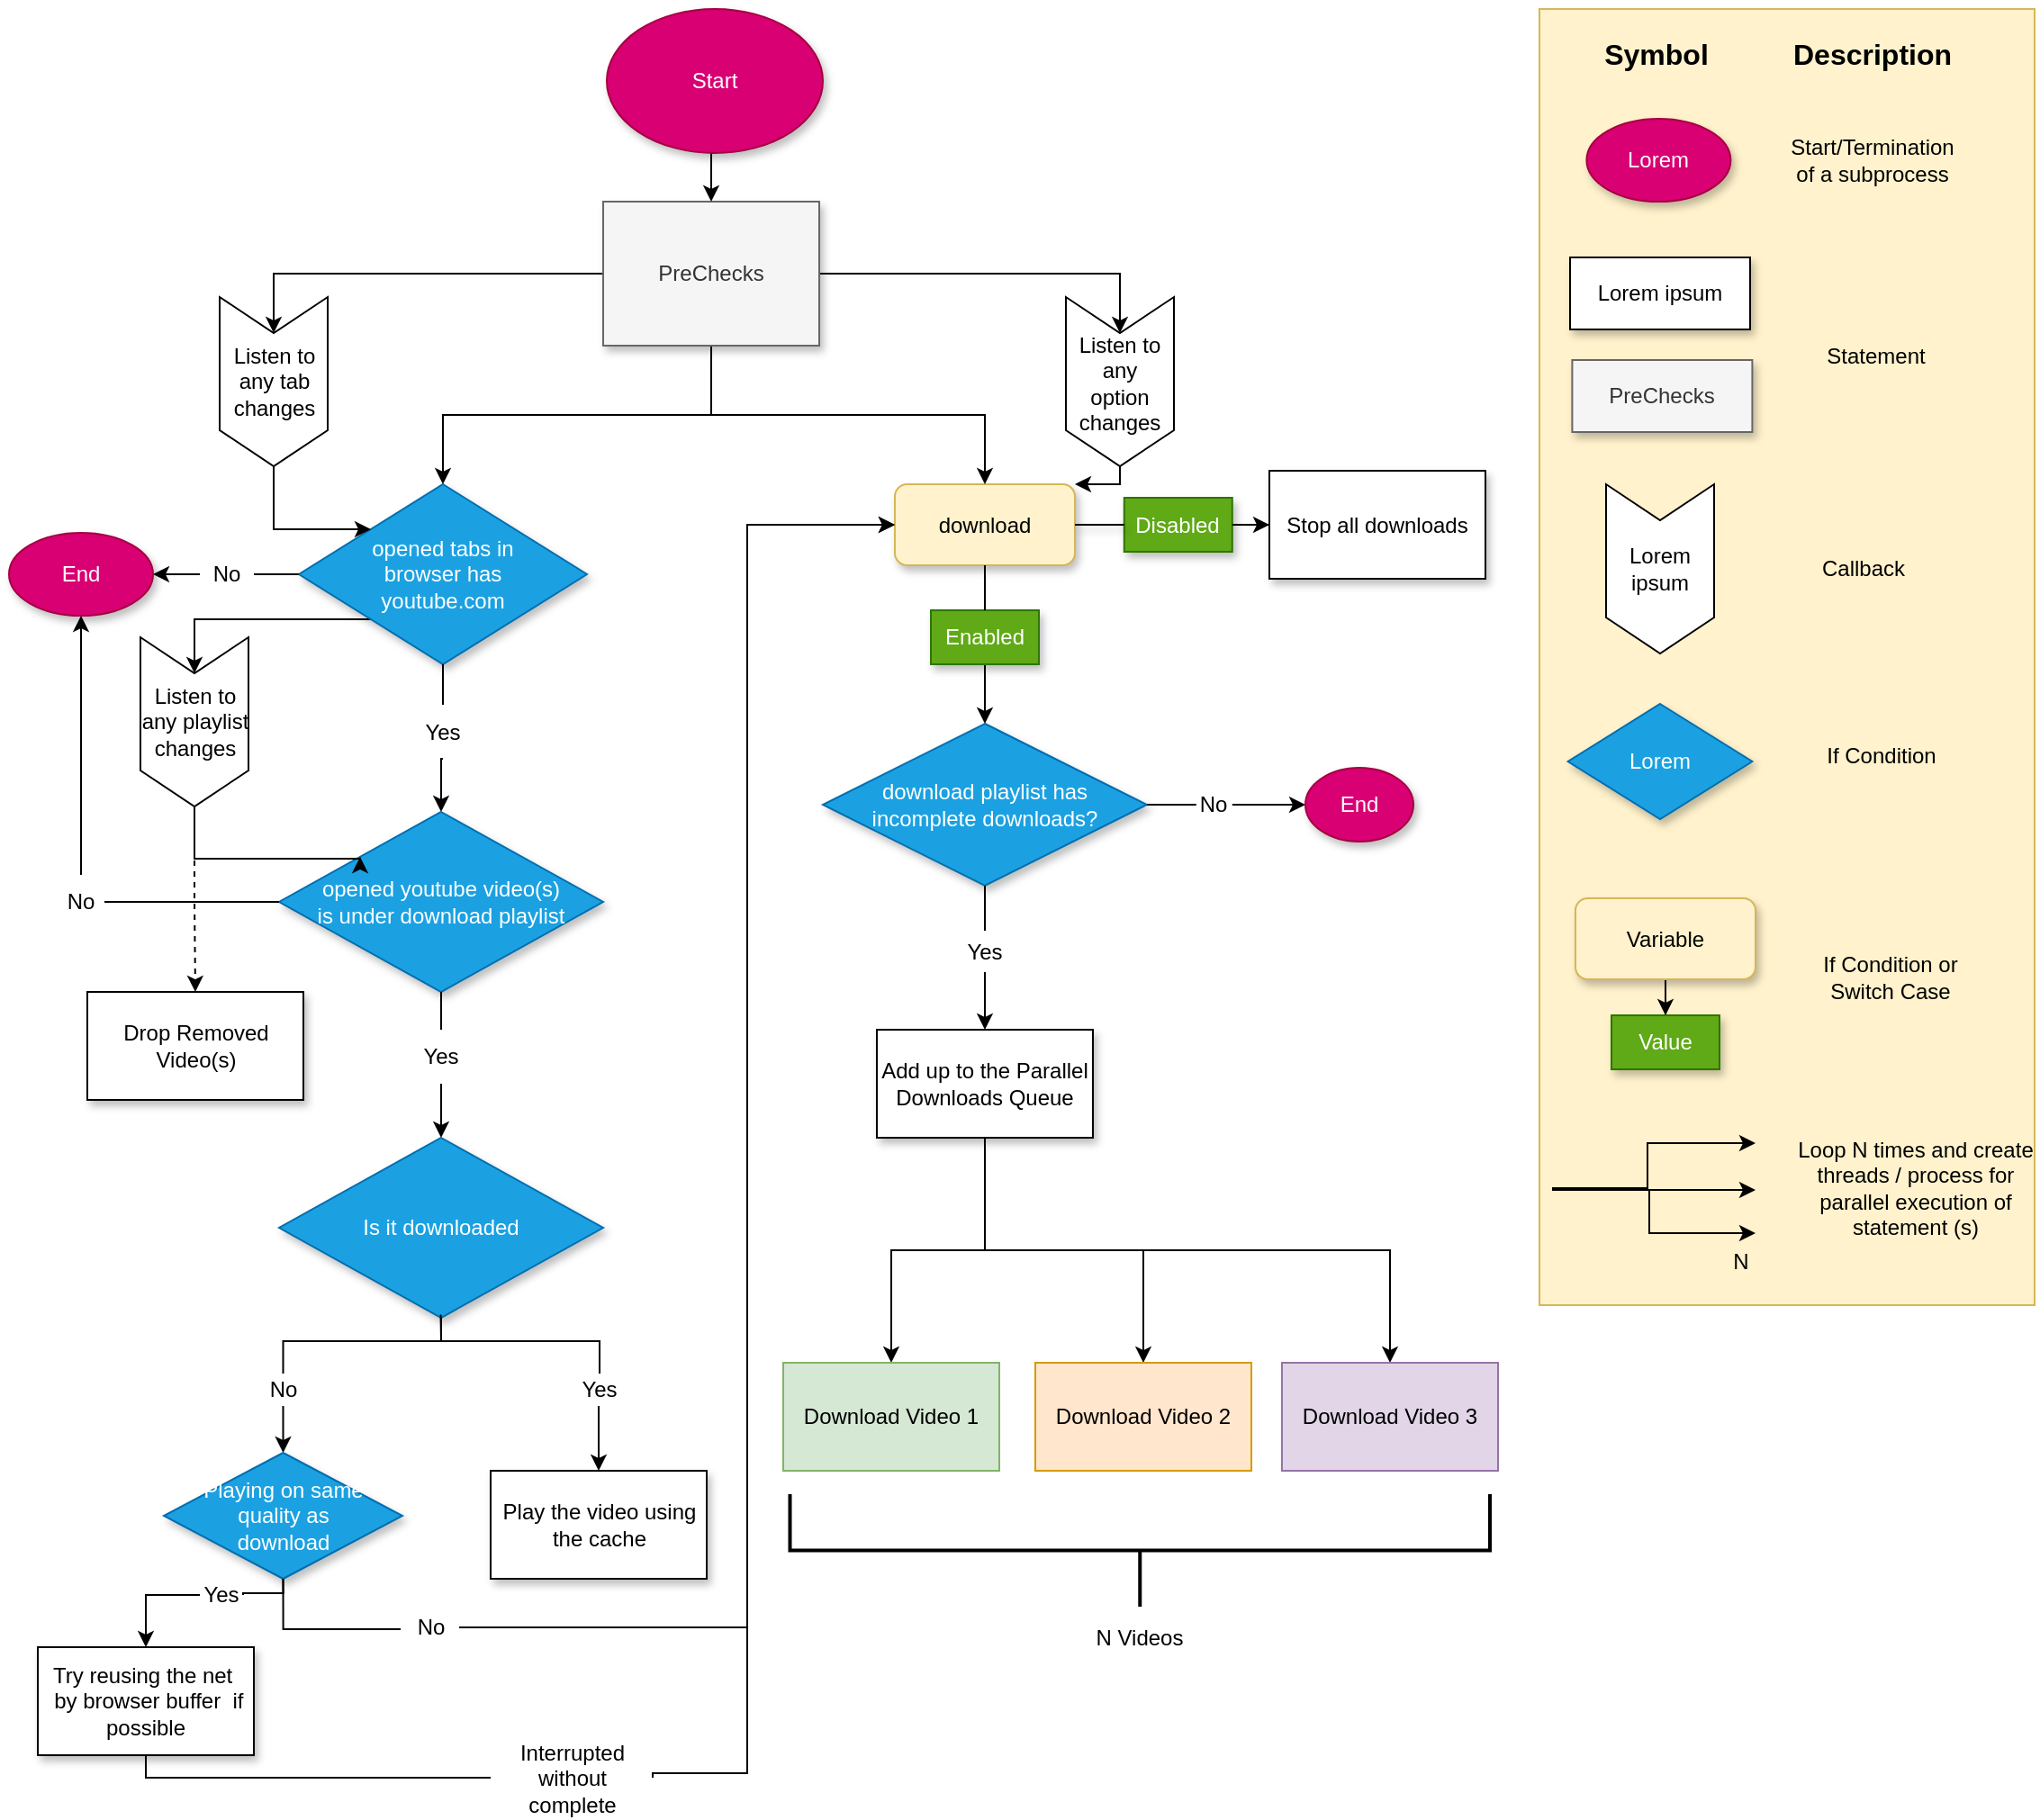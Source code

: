 <mxfile version="16.6.6" type="device"><diagram id="C5RBs43oDa-KdzZeNtuy" name="Page-1"><mxGraphModel dx="1341" dy="897" grid="1" gridSize="10" guides="1" tooltips="1" connect="1" arrows="1" fold="1" page="1" pageScale="1" pageWidth="827" pageHeight="1169" math="0" shadow="0"><root><mxCell id="WIyWlLk6GJQsqaUBKTNV-0"/><mxCell id="WIyWlLk6GJQsqaUBKTNV-1" parent="WIyWlLk6GJQsqaUBKTNV-0"/><mxCell id="g2Eru3Vb_Q3hz2k5JUSL-22" value="" style="rounded=0;whiteSpace=wrap;html=1;fontSize=12;fillColor=#fff2cc;strokeColor=#d6b656;" vertex="1" parent="WIyWlLk6GJQsqaUBKTNV-1"><mxGeometry x="850" y="10" width="275" height="720" as="geometry"/></mxCell><mxCell id="2bYjkPS5mEtL8KC3HTQ3-39" value="" style="edgeStyle=orthogonalEdgeStyle;rounded=0;orthogonalLoop=1;jettySize=auto;html=1;startArrow=none;" parent="WIyWlLk6GJQsqaUBKTNV-1" source="GdxFagUwoLOyo0hT2y4M-41" target="GdxFagUwoLOyo0hT2y4M-39" edge="1"><mxGeometry relative="1" as="geometry"/></mxCell><mxCell id="2bYjkPS5mEtL8KC3HTQ3-59" style="edgeStyle=orthogonalEdgeStyle;rounded=0;orthogonalLoop=1;jettySize=auto;html=1;exitX=0;exitY=1;exitDx=0;exitDy=0;entryX=0;entryY=0.5;entryDx=0;entryDy=0;" parent="WIyWlLk6GJQsqaUBKTNV-1" source="GdxFagUwoLOyo0hT2y4M-3" target="2bYjkPS5mEtL8KC3HTQ3-61" edge="1"><mxGeometry relative="1" as="geometry"><mxPoint x="70" y="557" as="targetPoint"/><Array as="points"><mxPoint x="103" y="349"/></Array></mxGeometry></mxCell><mxCell id="2bYjkPS5mEtL8KC3HTQ3-87" style="edgeStyle=orthogonalEdgeStyle;rounded=0;orthogonalLoop=1;jettySize=auto;html=1;exitX=0.5;exitY=1;exitDx=0;exitDy=0;entryX=0.5;entryY=0;entryDx=0;entryDy=0;startArrow=none;" parent="WIyWlLk6GJQsqaUBKTNV-1" source="GdxFagUwoLOyo0hT2y4M-43" target="GdxFagUwoLOyo0hT2y4M-7" edge="1"><mxGeometry relative="1" as="geometry"/></mxCell><mxCell id="GdxFagUwoLOyo0hT2y4M-3" value="opened tabs in browser has youtube.com" style="rhombus;whiteSpace=wrap;html=1;spacingTop=0;spacing=20;rounded=0;shadow=1;fillColor=#1ba1e2;fontColor=#ffffff;strokeColor=#006EAF;" parent="WIyWlLk6GJQsqaUBKTNV-1" vertex="1"><mxGeometry x="161" y="274" width="160" height="100" as="geometry"/></mxCell><mxCell id="2bYjkPS5mEtL8KC3HTQ3-5" value="" style="edgeStyle=orthogonalEdgeStyle;rounded=0;orthogonalLoop=1;jettySize=auto;html=1;startArrow=none;" parent="WIyWlLk6GJQsqaUBKTNV-1" source="2bYjkPS5mEtL8KC3HTQ3-22" target="2bYjkPS5mEtL8KC3HTQ3-4" edge="1"><mxGeometry relative="1" as="geometry"/></mxCell><mxCell id="2bYjkPS5mEtL8KC3HTQ3-36" style="edgeStyle=orthogonalEdgeStyle;rounded=0;orthogonalLoop=1;jettySize=auto;html=1;exitX=1;exitY=0.5;exitDx=0;exitDy=0;startArrow=none;" parent="WIyWlLk6GJQsqaUBKTNV-1" source="2bYjkPS5mEtL8KC3HTQ3-27" target="2bYjkPS5mEtL8KC3HTQ3-34" edge="1"><mxGeometry relative="1" as="geometry"/></mxCell><mxCell id="GdxFagUwoLOyo0hT2y4M-5" value="&lt;span&gt;download playlist&amp;nbsp;&lt;/span&gt;&lt;span&gt;has incomplete&amp;nbsp;&lt;/span&gt;&lt;span&gt;downloads?&lt;/span&gt;" style="rhombus;whiteSpace=wrap;html=1;shadow=1;rounded=0;fillColor=#1ba1e2;fontColor=#ffffff;strokeColor=#006EAF;" parent="WIyWlLk6GJQsqaUBKTNV-1" vertex="1"><mxGeometry x="452" y="407" width="180" height="90" as="geometry"/></mxCell><mxCell id="2bYjkPS5mEtL8KC3HTQ3-41" style="edgeStyle=orthogonalEdgeStyle;rounded=0;orthogonalLoop=1;jettySize=auto;html=1;exitX=0.5;exitY=0;exitDx=0;exitDy=0;startArrow=none;" parent="WIyWlLk6GJQsqaUBKTNV-1" source="2bYjkPS5mEtL8KC3HTQ3-42" target="GdxFagUwoLOyo0hT2y4M-39" edge="1"><mxGeometry relative="1" as="geometry"/></mxCell><mxCell id="2bYjkPS5mEtL8KC3HTQ3-46" value="" style="edgeStyle=orthogonalEdgeStyle;rounded=0;orthogonalLoop=1;jettySize=auto;html=1;startArrow=none;" parent="WIyWlLk6GJQsqaUBKTNV-1" source="2bYjkPS5mEtL8KC3HTQ3-45" target="2bYjkPS5mEtL8KC3HTQ3-44" edge="1"><mxGeometry relative="1" as="geometry"/></mxCell><mxCell id="GdxFagUwoLOyo0hT2y4M-7" value="opened youtube video(s) is under download playlist" style="rhombus;whiteSpace=wrap;html=1;spacingTop=0;spacing=20;rounded=0;shadow=1;fillColor=#1ba1e2;fontColor=#ffffff;strokeColor=#006EAF;" parent="WIyWlLk6GJQsqaUBKTNV-1" vertex="1"><mxGeometry x="150" y="456" width="180" height="100" as="geometry"/></mxCell><mxCell id="2bYjkPS5mEtL8KC3HTQ3-24" style="edgeStyle=orthogonalEdgeStyle;rounded=0;orthogonalLoop=1;jettySize=auto;html=1;exitX=0.5;exitY=1;exitDx=0;exitDy=0;startArrow=none;" parent="WIyWlLk6GJQsqaUBKTNV-1" source="GdxFagUwoLOyo0hT2y4M-17" target="GdxFagUwoLOyo0hT2y4M-5" edge="1"><mxGeometry relative="1" as="geometry"/></mxCell><mxCell id="GdxFagUwoLOyo0hT2y4M-15" value="download" style="rounded=1;whiteSpace=wrap;html=1;shadow=1;labelBackgroundColor=none;fillColor=#fff2cc;strokeColor=#d6b656;" parent="WIyWlLk6GJQsqaUBKTNV-1" vertex="1"><mxGeometry x="492" y="274" width="100" height="45" as="geometry"/></mxCell><mxCell id="2bYjkPS5mEtL8KC3HTQ3-67" style="edgeStyle=orthogonalEdgeStyle;rounded=0;orthogonalLoop=1;jettySize=auto;html=1;exitX=1;exitY=0.5;exitDx=0;exitDy=0;entryX=0;entryY=0.5;entryDx=0;entryDy=0;startArrow=none;" parent="WIyWlLk6GJQsqaUBKTNV-1" source="2bYjkPS5mEtL8KC3HTQ3-68" target="GdxFagUwoLOyo0hT2y4M-15" edge="1"><mxGeometry relative="1" as="geometry"><mxPoint x="410" y="298.569" as="targetPoint"/><Array as="points"><mxPoint x="358" y="990"/><mxPoint x="410" y="990"/><mxPoint x="410" y="297"/></Array></mxGeometry></mxCell><mxCell id="GdxFagUwoLOyo0hT2y4M-19" value="Try reusing the net&amp;nbsp; &amp;nbsp;by browser buffer&amp;nbsp; if possible" style="rounded=0;whiteSpace=wrap;html=1;shadow=1;labelBackgroundColor=none;direction=west;" parent="WIyWlLk6GJQsqaUBKTNV-1" vertex="1"><mxGeometry x="16" y="920" width="120" height="60" as="geometry"/></mxCell><mxCell id="GdxFagUwoLOyo0hT2y4M-39" value="End" style="ellipse;whiteSpace=wrap;html=1;fillColor=#d80073;strokeColor=#A50040;fontColor=#ffffff;spacingTop=0;spacing=20;rounded=0;shadow=1;" parent="WIyWlLk6GJQsqaUBKTNV-1" vertex="1"><mxGeometry y="301" width="80" height="46" as="geometry"/></mxCell><mxCell id="2bYjkPS5mEtL8KC3HTQ3-38" style="edgeStyle=orthogonalEdgeStyle;rounded=0;orthogonalLoop=1;jettySize=auto;html=1;exitX=0.5;exitY=1;exitDx=0;exitDy=0;entryX=0.5;entryY=0;entryDx=0;entryDy=0;startArrow=none;" parent="WIyWlLk6GJQsqaUBKTNV-1" source="GdxFagUwoLOyo0hT2y4M-0" target="GdxFagUwoLOyo0hT2y4M-3" edge="1"><mxGeometry relative="1" as="geometry"><mxPoint x="350" y="167" as="sourcePoint"/></mxGeometry></mxCell><mxCell id="BfVUj2cMLRHKawAJQJUa-1" value="Disabled" style="text;html=1;align=center;verticalAlign=middle;whiteSpace=wrap;rounded=0;shadow=1;labelBackgroundColor=none;fillColor=#60a917;strokeColor=#2D7600;fontColor=#ffffff;" parent="WIyWlLk6GJQsqaUBKTNV-1" vertex="1"><mxGeometry x="619.38" y="281.5" width="60" height="30" as="geometry"/></mxCell><mxCell id="BfVUj2cMLRHKawAJQJUa-2" value="" style="edgeStyle=orthogonalEdgeStyle;rounded=0;orthogonalLoop=1;jettySize=auto;html=1;shadow=1;fillColor=#1ba1e2;strokeColor=#000000;endArrow=none;" parent="WIyWlLk6GJQsqaUBKTNV-1" source="GdxFagUwoLOyo0hT2y4M-15" target="BfVUj2cMLRHKawAJQJUa-1" edge="1"><mxGeometry relative="1" as="geometry"><mxPoint x="527" y="296.5" as="sourcePoint"/><mxPoint x="567" y="306.5" as="targetPoint"/></mxGeometry></mxCell><mxCell id="2bYjkPS5mEtL8KC3HTQ3-15" style="edgeStyle=orthogonalEdgeStyle;rounded=0;orthogonalLoop=1;jettySize=auto;html=1;exitX=0.5;exitY=1;exitDx=0;exitDy=0;" parent="WIyWlLk6GJQsqaUBKTNV-1" source="2bYjkPS5mEtL8KC3HTQ3-4" target="2bYjkPS5mEtL8KC3HTQ3-12" edge="1"><mxGeometry relative="1" as="geometry"/></mxCell><mxCell id="2bYjkPS5mEtL8KC3HTQ3-16" style="edgeStyle=orthogonalEdgeStyle;rounded=0;orthogonalLoop=1;jettySize=auto;html=1;exitX=0.5;exitY=1;exitDx=0;exitDy=0;" parent="WIyWlLk6GJQsqaUBKTNV-1" source="2bYjkPS5mEtL8KC3HTQ3-4" target="2bYjkPS5mEtL8KC3HTQ3-13" edge="1"><mxGeometry relative="1" as="geometry"/></mxCell><mxCell id="2bYjkPS5mEtL8KC3HTQ3-17" style="edgeStyle=orthogonalEdgeStyle;rounded=0;orthogonalLoop=1;jettySize=auto;html=1;exitX=0.5;exitY=1;exitDx=0;exitDy=0;" parent="WIyWlLk6GJQsqaUBKTNV-1" source="2bYjkPS5mEtL8KC3HTQ3-4" target="2bYjkPS5mEtL8KC3HTQ3-14" edge="1"><mxGeometry relative="1" as="geometry"/></mxCell><mxCell id="2bYjkPS5mEtL8KC3HTQ3-4" value="Add up to the Parallel Downloads Queue" style="rounded=0;whiteSpace=wrap;html=1;shadow=1;" parent="WIyWlLk6GJQsqaUBKTNV-1" vertex="1"><mxGeometry x="482" y="577" width="120" height="60" as="geometry"/></mxCell><mxCell id="2bYjkPS5mEtL8KC3HTQ3-12" value="Download Video 1" style="rounded=0;whiteSpace=wrap;html=1;fillColor=#d5e8d4;strokeColor=#82b366;" parent="WIyWlLk6GJQsqaUBKTNV-1" vertex="1"><mxGeometry x="430" y="762" width="120" height="60" as="geometry"/></mxCell><mxCell id="2bYjkPS5mEtL8KC3HTQ3-13" value="Download Video 2" style="rounded=0;whiteSpace=wrap;html=1;fillColor=#ffe6cc;strokeColor=#d79b00;" parent="WIyWlLk6GJQsqaUBKTNV-1" vertex="1"><mxGeometry x="570" y="762" width="120" height="60" as="geometry"/></mxCell><mxCell id="2bYjkPS5mEtL8KC3HTQ3-14" value="Download Video 3" style="rounded=0;whiteSpace=wrap;html=1;fillColor=#e1d5e7;strokeColor=#9673a6;" parent="WIyWlLk6GJQsqaUBKTNV-1" vertex="1"><mxGeometry x="707" y="762" width="120" height="60" as="geometry"/></mxCell><mxCell id="2bYjkPS5mEtL8KC3HTQ3-19" value="" style="strokeWidth=2;html=1;shape=mxgraph.flowchart.annotation_2;align=left;labelPosition=right;pointerEvents=1;rotation=-90;" parent="WIyWlLk6GJQsqaUBKTNV-1" vertex="1"><mxGeometry x="596.88" y="671.88" width="62.5" height="388.75" as="geometry"/></mxCell><mxCell id="2bYjkPS5mEtL8KC3HTQ3-20" value="N Videos" style="text;html=1;strokeColor=none;fillColor=none;align=center;verticalAlign=middle;whiteSpace=wrap;rounded=0;" parent="WIyWlLk6GJQsqaUBKTNV-1" vertex="1"><mxGeometry x="571.25" y="900" width="113.75" height="30" as="geometry"/></mxCell><mxCell id="2bYjkPS5mEtL8KC3HTQ3-22" value="Yes" style="text;html=1;strokeColor=none;fillColor=none;align=center;verticalAlign=middle;whiteSpace=wrap;rounded=0;" parent="WIyWlLk6GJQsqaUBKTNV-1" vertex="1"><mxGeometry x="518" y="522" width="48" height="23" as="geometry"/></mxCell><mxCell id="2bYjkPS5mEtL8KC3HTQ3-23" value="" style="edgeStyle=orthogonalEdgeStyle;rounded=0;orthogonalLoop=1;jettySize=auto;html=1;endArrow=none;" parent="WIyWlLk6GJQsqaUBKTNV-1" source="GdxFagUwoLOyo0hT2y4M-5" target="2bYjkPS5mEtL8KC3HTQ3-22" edge="1"><mxGeometry relative="1" as="geometry"><mxPoint x="477" y="521.5" as="sourcePoint"/><mxPoint x="477" y="567" as="targetPoint"/></mxGeometry></mxCell><mxCell id="GdxFagUwoLOyo0hT2y4M-17" value="Enabled" style="text;html=1;align=center;verticalAlign=middle;whiteSpace=wrap;rounded=0;shadow=1;labelBackgroundColor=none;fillColor=#60a917;fontColor=#ffffff;strokeColor=#2D7600;" parent="WIyWlLk6GJQsqaUBKTNV-1" vertex="1"><mxGeometry x="512" y="344" width="60" height="30" as="geometry"/></mxCell><mxCell id="2bYjkPS5mEtL8KC3HTQ3-25" value="" style="edgeStyle=orthogonalEdgeStyle;rounded=0;orthogonalLoop=1;jettySize=auto;html=1;exitX=0.5;exitY=1;exitDx=0;exitDy=0;endArrow=none;" parent="WIyWlLk6GJQsqaUBKTNV-1" source="GdxFagUwoLOyo0hT2y4M-15" target="GdxFagUwoLOyo0hT2y4M-17" edge="1"><mxGeometry relative="1" as="geometry"><mxPoint x="477" y="319" as="sourcePoint"/><mxPoint x="477" y="397" as="targetPoint"/></mxGeometry></mxCell><mxCell id="2bYjkPS5mEtL8KC3HTQ3-34" value="End" style="ellipse;whiteSpace=wrap;html=1;fillColor=#d80073;strokeColor=#A50040;fontColor=#ffffff;spacingTop=0;spacing=20;rounded=0;shadow=1;" parent="WIyWlLk6GJQsqaUBKTNV-1" vertex="1"><mxGeometry x="720" y="431.5" width="60" height="41" as="geometry"/></mxCell><mxCell id="2bYjkPS5mEtL8KC3HTQ3-27" value="No" style="text;html=1;strokeColor=none;fillColor=none;align=center;verticalAlign=middle;whiteSpace=wrap;rounded=0;" parent="WIyWlLk6GJQsqaUBKTNV-1" vertex="1"><mxGeometry x="659.38" y="442" width="20" height="20" as="geometry"/></mxCell><mxCell id="2bYjkPS5mEtL8KC3HTQ3-37" value="" style="edgeStyle=orthogonalEdgeStyle;rounded=0;orthogonalLoop=1;jettySize=auto;html=1;exitX=1;exitY=0.5;exitDx=0;exitDy=0;entryX=0;entryY=0.5;entryDx=0;entryDy=0;endArrow=none;" parent="WIyWlLk6GJQsqaUBKTNV-1" source="GdxFagUwoLOyo0hT2y4M-5" target="2bYjkPS5mEtL8KC3HTQ3-27" edge="1"><mxGeometry relative="1" as="geometry"><mxPoint x="567.0" y="452" as="sourcePoint"/><mxPoint x="782" y="326.5" as="targetPoint"/></mxGeometry></mxCell><mxCell id="GdxFagUwoLOyo0hT2y4M-41" value="No" style="text;html=1;strokeColor=none;fillColor=none;align=center;verticalAlign=middle;whiteSpace=wrap;rounded=0;spacing=2;" parent="WIyWlLk6GJQsqaUBKTNV-1" vertex="1"><mxGeometry x="106" y="309" width="30" height="30" as="geometry"/></mxCell><mxCell id="2bYjkPS5mEtL8KC3HTQ3-40" value="" style="edgeStyle=orthogonalEdgeStyle;rounded=0;orthogonalLoop=1;jettySize=auto;html=1;endArrow=none;" parent="WIyWlLk6GJQsqaUBKTNV-1" source="GdxFagUwoLOyo0hT2y4M-3" target="GdxFagUwoLOyo0hT2y4M-41" edge="1"><mxGeometry relative="1" as="geometry"><mxPoint x="190" y="324" as="sourcePoint"/><mxPoint x="120" y="324" as="targetPoint"/></mxGeometry></mxCell><mxCell id="2bYjkPS5mEtL8KC3HTQ3-42" value="No" style="text;html=1;strokeColor=none;fillColor=none;align=center;verticalAlign=middle;whiteSpace=wrap;rounded=0;spacing=2;" parent="WIyWlLk6GJQsqaUBKTNV-1" vertex="1"><mxGeometry x="27" y="491" width="26" height="30" as="geometry"/></mxCell><mxCell id="2bYjkPS5mEtL8KC3HTQ3-43" value="" style="edgeStyle=orthogonalEdgeStyle;rounded=0;orthogonalLoop=1;jettySize=auto;html=1;exitX=0;exitY=0.5;exitDx=0;exitDy=0;endArrow=none;" parent="WIyWlLk6GJQsqaUBKTNV-1" source="GdxFagUwoLOyo0hT2y4M-7" target="2bYjkPS5mEtL8KC3HTQ3-42" edge="1"><mxGeometry relative="1" as="geometry"><mxPoint x="180" y="507.0" as="sourcePoint"/><mxPoint x="60" y="354" as="targetPoint"/></mxGeometry></mxCell><mxCell id="2bYjkPS5mEtL8KC3HTQ3-49" style="edgeStyle=orthogonalEdgeStyle;rounded=0;orthogonalLoop=1;jettySize=auto;html=1;exitX=0.5;exitY=1;exitDx=0;exitDy=0;startArrow=none;" parent="WIyWlLk6GJQsqaUBKTNV-1" source="2bYjkPS5mEtL8KC3HTQ3-51" target="2bYjkPS5mEtL8KC3HTQ3-48" edge="1"><mxGeometry relative="1" as="geometry"/></mxCell><mxCell id="2bYjkPS5mEtL8KC3HTQ3-44" value="Is it downloaded" style="rhombus;whiteSpace=wrap;html=1;spacingTop=0;spacing=20;rounded=0;shadow=1;fillColor=#1ba1e2;fontColor=#ffffff;strokeColor=#006EAF;" parent="WIyWlLk6GJQsqaUBKTNV-1" vertex="1"><mxGeometry x="150" y="637" width="180" height="100" as="geometry"/></mxCell><mxCell id="2bYjkPS5mEtL8KC3HTQ3-45" value="Yes" style="text;html=1;strokeColor=none;fillColor=none;align=center;verticalAlign=middle;whiteSpace=wrap;rounded=0;spacing=2;" parent="WIyWlLk6GJQsqaUBKTNV-1" vertex="1"><mxGeometry x="225" y="577" width="30" height="30" as="geometry"/></mxCell><mxCell id="2bYjkPS5mEtL8KC3HTQ3-47" value="" style="edgeStyle=orthogonalEdgeStyle;rounded=0;orthogonalLoop=1;jettySize=auto;html=1;endArrow=none;" parent="WIyWlLk6GJQsqaUBKTNV-1" source="GdxFagUwoLOyo0hT2y4M-7" target="2bYjkPS5mEtL8KC3HTQ3-45" edge="1"><mxGeometry relative="1" as="geometry"><mxPoint x="270.053" y="556.971" as="sourcePoint"/><mxPoint x="251" y="637.0" as="targetPoint"/></mxGeometry></mxCell><mxCell id="2bYjkPS5mEtL8KC3HTQ3-48" value="Play the video using the cache" style="rounded=0;whiteSpace=wrap;html=1;shadow=1;" parent="WIyWlLk6GJQsqaUBKTNV-1" vertex="1"><mxGeometry x="267.5" y="822" width="120" height="60" as="geometry"/></mxCell><mxCell id="2bYjkPS5mEtL8KC3HTQ3-51" value="Yes" style="text;html=1;strokeColor=none;fillColor=none;align=center;verticalAlign=middle;whiteSpace=wrap;rounded=0;spacing=2;" parent="WIyWlLk6GJQsqaUBKTNV-1" vertex="1"><mxGeometry x="313.75" y="768" width="27.5" height="18" as="geometry"/></mxCell><mxCell id="2bYjkPS5mEtL8KC3HTQ3-52" value="" style="edgeStyle=orthogonalEdgeStyle;rounded=0;orthogonalLoop=1;jettySize=auto;html=1;exitX=0.5;exitY=1;exitDx=0;exitDy=0;endArrow=none;" parent="WIyWlLk6GJQsqaUBKTNV-1" source="2bYjkPS5mEtL8KC3HTQ3-44" target="2bYjkPS5mEtL8KC3HTQ3-51" edge="1"><mxGeometry relative="1" as="geometry"><mxPoint x="232.5" y="737" as="sourcePoint"/><mxPoint x="327.5" y="822" as="targetPoint"/><Array as="points"><mxPoint x="240" y="750"/><mxPoint x="328" y="750"/></Array></mxGeometry></mxCell><mxCell id="3ZMY5oEzJNW4vZG8_3Wv-1" value="" style="edgeStyle=orthogonalEdgeStyle;rounded=0;orthogonalLoop=1;jettySize=auto;html=1;" parent="WIyWlLk6GJQsqaUBKTNV-1" source="2bYjkPS5mEtL8KC3HTQ3-53" target="3ZMY5oEzJNW4vZG8_3Wv-0" edge="1"><mxGeometry relative="1" as="geometry"/></mxCell><mxCell id="2bYjkPS5mEtL8KC3HTQ3-53" value="No" style="text;html=1;strokeColor=none;fillColor=none;align=center;verticalAlign=middle;whiteSpace=wrap;rounded=0;spacing=2;" parent="WIyWlLk6GJQsqaUBKTNV-1" vertex="1"><mxGeometry x="136" y="768" width="32.5" height="18" as="geometry"/></mxCell><mxCell id="2bYjkPS5mEtL8KC3HTQ3-54" value="" style="edgeStyle=orthogonalEdgeStyle;rounded=0;orthogonalLoop=1;jettySize=auto;html=1;endArrow=none;exitX=0.499;exitY=0.983;exitDx=0;exitDy=0;exitPerimeter=0;" parent="WIyWlLk6GJQsqaUBKTNV-1" source="2bYjkPS5mEtL8KC3HTQ3-44" target="2bYjkPS5mEtL8KC3HTQ3-53" edge="1"><mxGeometry relative="1" as="geometry"><mxPoint x="230" y="740" as="sourcePoint"/><mxPoint x="152.553" y="822" as="targetPoint"/><Array as="points"><mxPoint x="240" y="737"/><mxPoint x="240" y="750"/><mxPoint x="153" y="750"/></Array></mxGeometry></mxCell><mxCell id="2bYjkPS5mEtL8KC3HTQ3-57" style="edgeStyle=orthogonalEdgeStyle;rounded=0;orthogonalLoop=1;jettySize=auto;html=1;exitX=0.5;exitY=1;exitDx=0;exitDy=0;" parent="WIyWlLk6GJQsqaUBKTNV-1" source="GdxFagUwoLOyo0hT2y4M-0" target="GdxFagUwoLOyo0hT2y4M-15" edge="1"><mxGeometry relative="1" as="geometry"/></mxCell><mxCell id="2bYjkPS5mEtL8KC3HTQ3-73" style="edgeStyle=orthogonalEdgeStyle;rounded=0;orthogonalLoop=1;jettySize=auto;html=1;exitX=0;exitY=0.5;exitDx=0;exitDy=0;entryX=0;entryY=0.5;entryDx=0;entryDy=0;" parent="WIyWlLk6GJQsqaUBKTNV-1" source="GdxFagUwoLOyo0hT2y4M-0" target="2bYjkPS5mEtL8KC3HTQ3-71" edge="1"><mxGeometry relative="1" as="geometry"><Array as="points"><mxPoint x="147" y="157"/></Array></mxGeometry></mxCell><mxCell id="2bYjkPS5mEtL8KC3HTQ3-78" style="edgeStyle=orthogonalEdgeStyle;rounded=0;orthogonalLoop=1;jettySize=auto;html=1;exitX=1;exitY=0.5;exitDx=0;exitDy=0;entryX=0;entryY=0.5;entryDx=0;entryDy=0;" parent="WIyWlLk6GJQsqaUBKTNV-1" source="GdxFagUwoLOyo0hT2y4M-0" target="2bYjkPS5mEtL8KC3HTQ3-76" edge="1"><mxGeometry relative="1" as="geometry"><Array as="points"><mxPoint x="617" y="157"/></Array></mxGeometry></mxCell><mxCell id="GdxFagUwoLOyo0hT2y4M-0" value="PreChecks" style="rectangle;html=1;shadow=1;rounded=0;labelBackgroundColor=none;whiteSpace=wrap;fillColor=#f5f5f5;strokeColor=#666666;fontColor=#333333;" parent="WIyWlLk6GJQsqaUBKTNV-1" vertex="1"><mxGeometry x="330" y="117" width="120" height="80" as="geometry"/></mxCell><mxCell id="2bYjkPS5mEtL8KC3HTQ3-63" style="edgeStyle=orthogonalEdgeStyle;rounded=0;orthogonalLoop=1;jettySize=auto;html=1;exitX=1;exitY=0.5;exitDx=0;exitDy=0;entryX=0;entryY=0;entryDx=0;entryDy=0;" parent="WIyWlLk6GJQsqaUBKTNV-1" source="2bYjkPS5mEtL8KC3HTQ3-61" target="GdxFagUwoLOyo0hT2y4M-7" edge="1"><mxGeometry relative="1" as="geometry"><Array as="points"><mxPoint x="103" y="482"/></Array></mxGeometry></mxCell><mxCell id="2bYjkPS5mEtL8KC3HTQ3-90" style="edgeStyle=orthogonalEdgeStyle;rounded=0;orthogonalLoop=1;jettySize=auto;html=1;exitX=1;exitY=0.5;exitDx=0;exitDy=0;entryX=0.5;entryY=0;entryDx=0;entryDy=0;dashed=1;" parent="WIyWlLk6GJQsqaUBKTNV-1" source="2bYjkPS5mEtL8KC3HTQ3-61" target="2bYjkPS5mEtL8KC3HTQ3-89" edge="1"><mxGeometry relative="1" as="geometry"/></mxCell><mxCell id="2bYjkPS5mEtL8KC3HTQ3-61" value="" style="shape=step;perimeter=stepPerimeter;whiteSpace=wrap;html=1;fixedSize=1;rotation=90;" parent="WIyWlLk6GJQsqaUBKTNV-1" vertex="1"><mxGeometry x="56" y="376" width="94" height="60" as="geometry"/></mxCell><mxCell id="2bYjkPS5mEtL8KC3HTQ3-62" value="Listen to any playlist changes" style="text;html=1;strokeColor=none;fillColor=none;align=center;verticalAlign=middle;whiteSpace=wrap;rounded=0;" parent="WIyWlLk6GJQsqaUBKTNV-1" vertex="1"><mxGeometry x="70" y="385.5" width="67" height="41" as="geometry"/></mxCell><mxCell id="2bYjkPS5mEtL8KC3HTQ3-68" value="Interrupted without complete" style="text;html=1;strokeColor=none;fillColor=none;align=center;verticalAlign=middle;whiteSpace=wrap;rounded=0;" parent="WIyWlLk6GJQsqaUBKTNV-1" vertex="1"><mxGeometry x="267.5" y="970" width="90" height="45" as="geometry"/></mxCell><mxCell id="2bYjkPS5mEtL8KC3HTQ3-69" value="" style="edgeStyle=orthogonalEdgeStyle;rounded=0;orthogonalLoop=1;jettySize=auto;html=1;exitX=0.5;exitY=0;exitDx=0;exitDy=0;entryX=0;entryY=0.5;entryDx=0;entryDy=0;endArrow=none;" parent="WIyWlLk6GJQsqaUBKTNV-1" source="GdxFagUwoLOyo0hT2y4M-19" target="2bYjkPS5mEtL8KC3HTQ3-68" edge="1"><mxGeometry relative="1" as="geometry"><mxPoint x="492" y="296.5" as="targetPoint"/><mxPoint x="160" y="882" as="sourcePoint"/><Array as="points"><mxPoint x="76" y="993"/></Array></mxGeometry></mxCell><mxCell id="2bYjkPS5mEtL8KC3HTQ3-75" style="edgeStyle=orthogonalEdgeStyle;rounded=0;orthogonalLoop=1;jettySize=auto;html=1;exitX=1;exitY=0.5;exitDx=0;exitDy=0;entryX=0;entryY=0;entryDx=0;entryDy=0;" parent="WIyWlLk6GJQsqaUBKTNV-1" source="2bYjkPS5mEtL8KC3HTQ3-71" target="GdxFagUwoLOyo0hT2y4M-3" edge="1"><mxGeometry relative="1" as="geometry"><Array as="points"><mxPoint x="147" y="299"/></Array></mxGeometry></mxCell><mxCell id="2bYjkPS5mEtL8KC3HTQ3-71" value="" style="shape=step;perimeter=stepPerimeter;whiteSpace=wrap;html=1;fixedSize=1;rotation=90;" parent="WIyWlLk6GJQsqaUBKTNV-1" vertex="1"><mxGeometry x="100" y="187" width="94" height="60" as="geometry"/></mxCell><mxCell id="2bYjkPS5mEtL8KC3HTQ3-72" value="Listen to any tab changes" style="text;html=1;strokeColor=none;fillColor=none;align=center;verticalAlign=middle;whiteSpace=wrap;rounded=0;" parent="WIyWlLk6GJQsqaUBKTNV-1" vertex="1"><mxGeometry x="114" y="196.5" width="67" height="41" as="geometry"/></mxCell><mxCell id="2bYjkPS5mEtL8KC3HTQ3-79" style="edgeStyle=orthogonalEdgeStyle;rounded=0;orthogonalLoop=1;jettySize=auto;html=1;exitX=1;exitY=0.5;exitDx=0;exitDy=0;entryX=1;entryY=0;entryDx=0;entryDy=0;" parent="WIyWlLk6GJQsqaUBKTNV-1" source="2bYjkPS5mEtL8KC3HTQ3-76" target="GdxFagUwoLOyo0hT2y4M-15" edge="1"><mxGeometry relative="1" as="geometry"><Array as="points"><mxPoint x="617" y="274"/></Array></mxGeometry></mxCell><mxCell id="2bYjkPS5mEtL8KC3HTQ3-81" value="" style="edgeStyle=orthogonalEdgeStyle;rounded=0;orthogonalLoop=1;jettySize=auto;html=1;exitX=1;exitY=0.5;exitDx=0;exitDy=0;" parent="WIyWlLk6GJQsqaUBKTNV-1" source="BfVUj2cMLRHKawAJQJUa-1" target="2bYjkPS5mEtL8KC3HTQ3-80" edge="1"><mxGeometry relative="1" as="geometry"/></mxCell><mxCell id="2bYjkPS5mEtL8KC3HTQ3-76" value="" style="shape=step;perimeter=stepPerimeter;whiteSpace=wrap;html=1;fixedSize=1;rotation=90;" parent="WIyWlLk6GJQsqaUBKTNV-1" vertex="1"><mxGeometry x="570" y="187" width="94" height="60" as="geometry"/></mxCell><mxCell id="2bYjkPS5mEtL8KC3HTQ3-77" value="Listen to any option changes" style="text;html=1;strokeColor=none;fillColor=none;align=center;verticalAlign=middle;whiteSpace=wrap;rounded=0;" parent="WIyWlLk6GJQsqaUBKTNV-1" vertex="1"><mxGeometry x="589" y="197" width="56" height="41" as="geometry"/></mxCell><mxCell id="2bYjkPS5mEtL8KC3HTQ3-80" value="Stop all downloads" style="rounded=0;whiteSpace=wrap;html=1;shadow=1;" parent="WIyWlLk6GJQsqaUBKTNV-1" vertex="1"><mxGeometry x="700" y="266.5" width="120" height="60" as="geometry"/></mxCell><mxCell id="2bYjkPS5mEtL8KC3HTQ3-86" style="edgeStyle=orthogonalEdgeStyle;rounded=0;orthogonalLoop=1;jettySize=auto;html=1;exitX=0.5;exitY=1;exitDx=0;exitDy=0;entryX=0.5;entryY=0;entryDx=0;entryDy=0;" parent="WIyWlLk6GJQsqaUBKTNV-1" source="2bYjkPS5mEtL8KC3HTQ3-85" target="GdxFagUwoLOyo0hT2y4M-0" edge="1"><mxGeometry relative="1" as="geometry"/></mxCell><mxCell id="2bYjkPS5mEtL8KC3HTQ3-85" value="Start" style="ellipse;html=1;shadow=1;rounded=0;labelBackgroundColor=none;whiteSpace=wrap;fillColor=#d80073;strokeColor=#A50040;fontColor=#ffffff;" parent="WIyWlLk6GJQsqaUBKTNV-1" vertex="1"><mxGeometry x="332" y="10" width="120" height="80" as="geometry"/></mxCell><mxCell id="GdxFagUwoLOyo0hT2y4M-43" value="Yes" style="text;html=1;strokeColor=none;fillColor=none;align=center;verticalAlign=middle;whiteSpace=wrap;rounded=0;spacing=2;" parent="WIyWlLk6GJQsqaUBKTNV-1" vertex="1"><mxGeometry x="226" y="396.5" width="30" height="30" as="geometry"/></mxCell><mxCell id="2bYjkPS5mEtL8KC3HTQ3-88" value="" style="edgeStyle=orthogonalEdgeStyle;rounded=0;orthogonalLoop=1;jettySize=auto;html=1;exitX=0.5;exitY=1;exitDx=0;exitDy=0;entryX=0.5;entryY=0;entryDx=0;entryDy=0;endArrow=none;" parent="WIyWlLk6GJQsqaUBKTNV-1" source="GdxFagUwoLOyo0hT2y4M-3" target="GdxFagUwoLOyo0hT2y4M-43" edge="1"><mxGeometry relative="1" as="geometry"><mxPoint x="241.0" y="374.0" as="sourcePoint"/><mxPoint x="240" y="457" as="targetPoint"/></mxGeometry></mxCell><mxCell id="2bYjkPS5mEtL8KC3HTQ3-89" value="Drop Removed Video(s)" style="rounded=0;whiteSpace=wrap;html=1;shadow=1;" parent="WIyWlLk6GJQsqaUBKTNV-1" vertex="1"><mxGeometry x="43.5" y="556" width="120" height="60" as="geometry"/></mxCell><mxCell id="3ZMY5oEzJNW4vZG8_3Wv-6" style="edgeStyle=orthogonalEdgeStyle;rounded=0;orthogonalLoop=1;jettySize=auto;html=1;exitX=0;exitY=0.5;exitDx=0;exitDy=0;startArrow=none;" parent="WIyWlLk6GJQsqaUBKTNV-1" source="3ZMY5oEzJNW4vZG8_3Wv-3" target="GdxFagUwoLOyo0hT2y4M-19" edge="1"><mxGeometry relative="1" as="geometry"/></mxCell><mxCell id="3ZMY5oEzJNW4vZG8_3Wv-13" style="edgeStyle=orthogonalEdgeStyle;rounded=0;orthogonalLoop=1;jettySize=auto;html=1;exitX=1;exitY=0.5;exitDx=0;exitDy=0;entryX=0;entryY=0.5;entryDx=0;entryDy=0;startArrow=none;" parent="WIyWlLk6GJQsqaUBKTNV-1" source="3ZMY5oEzJNW4vZG8_3Wv-14" target="GdxFagUwoLOyo0hT2y4M-15" edge="1"><mxGeometry relative="1" as="geometry"><Array as="points"><mxPoint x="410" y="909"/><mxPoint x="410" y="297"/></Array></mxGeometry></mxCell><mxCell id="3ZMY5oEzJNW4vZG8_3Wv-0" value="Playing on same quality as download" style="rhombus;whiteSpace=wrap;html=1;spacingTop=0;spacing=20;rounded=0;shadow=1;fillColor=#1ba1e2;fontColor=#ffffff;strokeColor=#006EAF;" parent="WIyWlLk6GJQsqaUBKTNV-1" vertex="1"><mxGeometry x="86" y="812" width="132.5" height="70" as="geometry"/></mxCell><mxCell id="3ZMY5oEzJNW4vZG8_3Wv-3" value="Yes" style="text;html=1;strokeColor=none;fillColor=none;align=center;verticalAlign=middle;whiteSpace=wrap;rounded=0;spacing=2;" parent="WIyWlLk6GJQsqaUBKTNV-1" vertex="1"><mxGeometry x="106" y="882" width="24" height="18" as="geometry"/></mxCell><mxCell id="3ZMY5oEzJNW4vZG8_3Wv-11" value="" style="edgeStyle=orthogonalEdgeStyle;rounded=0;orthogonalLoop=1;jettySize=auto;html=1;exitX=0.5;exitY=1;exitDx=0;exitDy=0;endArrow=none;entryX=1;entryY=0.5;entryDx=0;entryDy=0;" parent="WIyWlLk6GJQsqaUBKTNV-1" source="3ZMY5oEzJNW4vZG8_3Wv-0" target="3ZMY5oEzJNW4vZG8_3Wv-3" edge="1"><mxGeometry relative="1" as="geometry"><mxPoint x="152.5" y="873" as="sourcePoint"/><mxPoint x="76.008" y="920" as="targetPoint"/><Array as="points"><mxPoint x="153" y="890"/><mxPoint x="130" y="890"/></Array></mxGeometry></mxCell><mxCell id="3ZMY5oEzJNW4vZG8_3Wv-14" value="No" style="text;html=1;strokeColor=none;fillColor=none;align=center;verticalAlign=middle;whiteSpace=wrap;rounded=0;spacing=2;" parent="WIyWlLk6GJQsqaUBKTNV-1" vertex="1"><mxGeometry x="217.5" y="900" width="32.5" height="18" as="geometry"/></mxCell><mxCell id="3ZMY5oEzJNW4vZG8_3Wv-19" value="" style="edgeStyle=orthogonalEdgeStyle;rounded=0;orthogonalLoop=1;jettySize=auto;html=1;exitX=0.5;exitY=1;exitDx=0;exitDy=0;endArrow=none;" parent="WIyWlLk6GJQsqaUBKTNV-1" source="3ZMY5oEzJNW4vZG8_3Wv-0" target="3ZMY5oEzJNW4vZG8_3Wv-14" edge="1"><mxGeometry relative="1" as="geometry"><mxPoint x="152.5" y="873" as="sourcePoint"/><mxPoint x="492" y="296.5" as="targetPoint"/><Array as="points"><mxPoint x="153" y="910"/></Array></mxGeometry></mxCell><mxCell id="g2Eru3Vb_Q3hz2k5JUSL-0" value="Lorem ipsum" style="rounded=0;whiteSpace=wrap;html=1;shadow=1;" vertex="1" parent="WIyWlLk6GJQsqaUBKTNV-1"><mxGeometry x="867" y="148" width="100" height="40" as="geometry"/></mxCell><mxCell id="g2Eru3Vb_Q3hz2k5JUSL-1" value="Statement" style="text;html=1;strokeColor=none;fillColor=none;align=center;verticalAlign=middle;whiteSpace=wrap;rounded=0;" vertex="1" parent="WIyWlLk6GJQsqaUBKTNV-1"><mxGeometry x="1007" y="188" width="60" height="30" as="geometry"/></mxCell><mxCell id="g2Eru3Vb_Q3hz2k5JUSL-2" value="" style="shape=step;perimeter=stepPerimeter;whiteSpace=wrap;html=1;fixedSize=1;rotation=90;" vertex="1" parent="WIyWlLk6GJQsqaUBKTNV-1"><mxGeometry x="870" y="291" width="94" height="60" as="geometry"/></mxCell><mxCell id="g2Eru3Vb_Q3hz2k5JUSL-3" value="Lorem ipsum" style="text;html=1;strokeColor=none;fillColor=none;align=center;verticalAlign=middle;whiteSpace=wrap;rounded=0;" vertex="1" parent="WIyWlLk6GJQsqaUBKTNV-1"><mxGeometry x="887" y="306" width="60" height="30" as="geometry"/></mxCell><mxCell id="g2Eru3Vb_Q3hz2k5JUSL-4" value="Callback" style="text;html=1;strokeColor=none;fillColor=none;align=center;verticalAlign=middle;whiteSpace=wrap;rounded=0;" vertex="1" parent="WIyWlLk6GJQsqaUBKTNV-1"><mxGeometry x="1000" y="306" width="60" height="30" as="geometry"/></mxCell><mxCell id="g2Eru3Vb_Q3hz2k5JUSL-5" value="&lt;b style=&quot;font-size: 16px;&quot;&gt;Symbol&lt;/b&gt;" style="text;html=1;strokeColor=none;fillColor=none;align=center;verticalAlign=middle;whiteSpace=wrap;rounded=0;fontSize=16;" vertex="1" parent="WIyWlLk6GJQsqaUBKTNV-1"><mxGeometry x="885" y="20" width="60" height="30" as="geometry"/></mxCell><mxCell id="g2Eru3Vb_Q3hz2k5JUSL-6" value="&lt;b style=&quot;font-size: 16px;&quot;&gt;Description&lt;/b&gt;" style="text;html=1;strokeColor=none;fillColor=none;align=center;verticalAlign=middle;whiteSpace=wrap;rounded=0;fontSize=16;" vertex="1" parent="WIyWlLk6GJQsqaUBKTNV-1"><mxGeometry x="1005" y="20" width="60" height="30" as="geometry"/></mxCell><mxCell id="g2Eru3Vb_Q3hz2k5JUSL-11" value="" style="edgeStyle=orthogonalEdgeStyle;rounded=0;orthogonalLoop=1;jettySize=auto;html=1;fontSize=12;" edge="1" parent="WIyWlLk6GJQsqaUBKTNV-1" source="g2Eru3Vb_Q3hz2k5JUSL-7" target="g2Eru3Vb_Q3hz2k5JUSL-10"><mxGeometry relative="1" as="geometry"/></mxCell><mxCell id="g2Eru3Vb_Q3hz2k5JUSL-7" value="Variable" style="rounded=1;whiteSpace=wrap;html=1;shadow=1;labelBackgroundColor=none;fillColor=#fff2cc;strokeColor=#d6b656;" vertex="1" parent="WIyWlLk6GJQsqaUBKTNV-1"><mxGeometry x="870" y="504" width="100" height="45" as="geometry"/></mxCell><mxCell id="g2Eru3Vb_Q3hz2k5JUSL-8" value="Lorem" style="rhombus;whiteSpace=wrap;html=1;spacingTop=0;spacing=20;rounded=0;shadow=1;fillColor=#1ba1e2;fontColor=#ffffff;strokeColor=#006EAF;" vertex="1" parent="WIyWlLk6GJQsqaUBKTNV-1"><mxGeometry x="865.8" y="396" width="102.4" height="64" as="geometry"/></mxCell><mxCell id="g2Eru3Vb_Q3hz2k5JUSL-9" value="If Condition" style="text;html=1;strokeColor=none;fillColor=none;align=center;verticalAlign=middle;whiteSpace=wrap;rounded=0;fontSize=12;" vertex="1" parent="WIyWlLk6GJQsqaUBKTNV-1"><mxGeometry x="1000" y="409.5" width="80" height="30" as="geometry"/></mxCell><mxCell id="g2Eru3Vb_Q3hz2k5JUSL-10" value="Value" style="text;html=1;align=center;verticalAlign=middle;whiteSpace=wrap;rounded=0;shadow=1;labelBackgroundColor=none;fillColor=#60a917;fontColor=#ffffff;strokeColor=#2D7600;" vertex="1" parent="WIyWlLk6GJQsqaUBKTNV-1"><mxGeometry x="890" y="569" width="60" height="30" as="geometry"/></mxCell><mxCell id="g2Eru3Vb_Q3hz2k5JUSL-12" value="If Condition or Switch Case" style="text;html=1;strokeColor=none;fillColor=none;align=center;verticalAlign=middle;whiteSpace=wrap;rounded=0;fontSize=12;" vertex="1" parent="WIyWlLk6GJQsqaUBKTNV-1"><mxGeometry x="1000" y="533" width="90" height="30" as="geometry"/></mxCell><mxCell id="g2Eru3Vb_Q3hz2k5JUSL-16" style="edgeStyle=orthogonalEdgeStyle;rounded=0;orthogonalLoop=1;jettySize=auto;html=1;" edge="1" parent="WIyWlLk6GJQsqaUBKTNV-1"><mxGeometry relative="1" as="geometry"><mxPoint x="857" y="665" as="sourcePoint"/><mxPoint x="970" y="640" as="targetPoint"/><Array as="points"><mxPoint x="910" y="665"/><mxPoint x="910" y="640"/><mxPoint x="970" y="640"/></Array></mxGeometry></mxCell><mxCell id="g2Eru3Vb_Q3hz2k5JUSL-17" style="edgeStyle=orthogonalEdgeStyle;rounded=0;orthogonalLoop=1;jettySize=auto;html=1;" edge="1" parent="WIyWlLk6GJQsqaUBKTNV-1"><mxGeometry relative="1" as="geometry"><mxPoint x="857" y="666" as="sourcePoint"/><mxPoint x="970" y="666" as="targetPoint"/><Array as="points"><mxPoint x="917" y="665.96"/><mxPoint x="977" y="665.96"/></Array></mxGeometry></mxCell><mxCell id="g2Eru3Vb_Q3hz2k5JUSL-18" style="edgeStyle=orthogonalEdgeStyle;rounded=0;orthogonalLoop=1;jettySize=auto;html=1;" edge="1" parent="WIyWlLk6GJQsqaUBKTNV-1"><mxGeometry relative="1" as="geometry"><mxPoint x="857" y="666" as="sourcePoint"/><mxPoint x="970" y="690" as="targetPoint"/><Array as="points"><mxPoint x="911" y="666"/><mxPoint x="911" y="690"/></Array></mxGeometry></mxCell><mxCell id="g2Eru3Vb_Q3hz2k5JUSL-19" value="Loop N times and create threads / process for parallel execution of statement (s)" style="text;html=1;strokeColor=none;fillColor=none;align=center;verticalAlign=middle;whiteSpace=wrap;rounded=0;fontSize=12;" vertex="1" parent="WIyWlLk6GJQsqaUBKTNV-1"><mxGeometry x="991" y="640" width="136" height="50" as="geometry"/></mxCell><mxCell id="g2Eru3Vb_Q3hz2k5JUSL-20" value="N" style="text;html=1;strokeColor=none;fillColor=none;align=center;verticalAlign=middle;whiteSpace=wrap;rounded=0;fontSize=12;" vertex="1" parent="WIyWlLk6GJQsqaUBKTNV-1"><mxGeometry x="947" y="699" width="30" height="14" as="geometry"/></mxCell><mxCell id="g2Eru3Vb_Q3hz2k5JUSL-21" value="PreChecks" style="rectangle;html=1;shadow=1;rounded=0;labelBackgroundColor=none;whiteSpace=wrap;fillColor=#f5f5f5;strokeColor=#666666;fontColor=#333333;" vertex="1" parent="WIyWlLk6GJQsqaUBKTNV-1"><mxGeometry x="868.2" y="205" width="100" height="40" as="geometry"/></mxCell><mxCell id="g2Eru3Vb_Q3hz2k5JUSL-23" value="Lorem" style="ellipse;whiteSpace=wrap;html=1;fillColor=#d80073;strokeColor=#A50040;fontColor=#ffffff;spacingTop=0;spacing=20;rounded=0;shadow=1;" vertex="1" parent="WIyWlLk6GJQsqaUBKTNV-1"><mxGeometry x="876.2" y="71" width="80" height="46" as="geometry"/></mxCell><mxCell id="g2Eru3Vb_Q3hz2k5JUSL-24" value="Start/Termination of a subprocess" style="text;html=1;strokeColor=none;fillColor=none;align=center;verticalAlign=middle;whiteSpace=wrap;rounded=0;fontSize=12;" vertex="1" parent="WIyWlLk6GJQsqaUBKTNV-1"><mxGeometry x="1005" y="79" width="60" height="30" as="geometry"/></mxCell></root></mxGraphModel></diagram></mxfile>